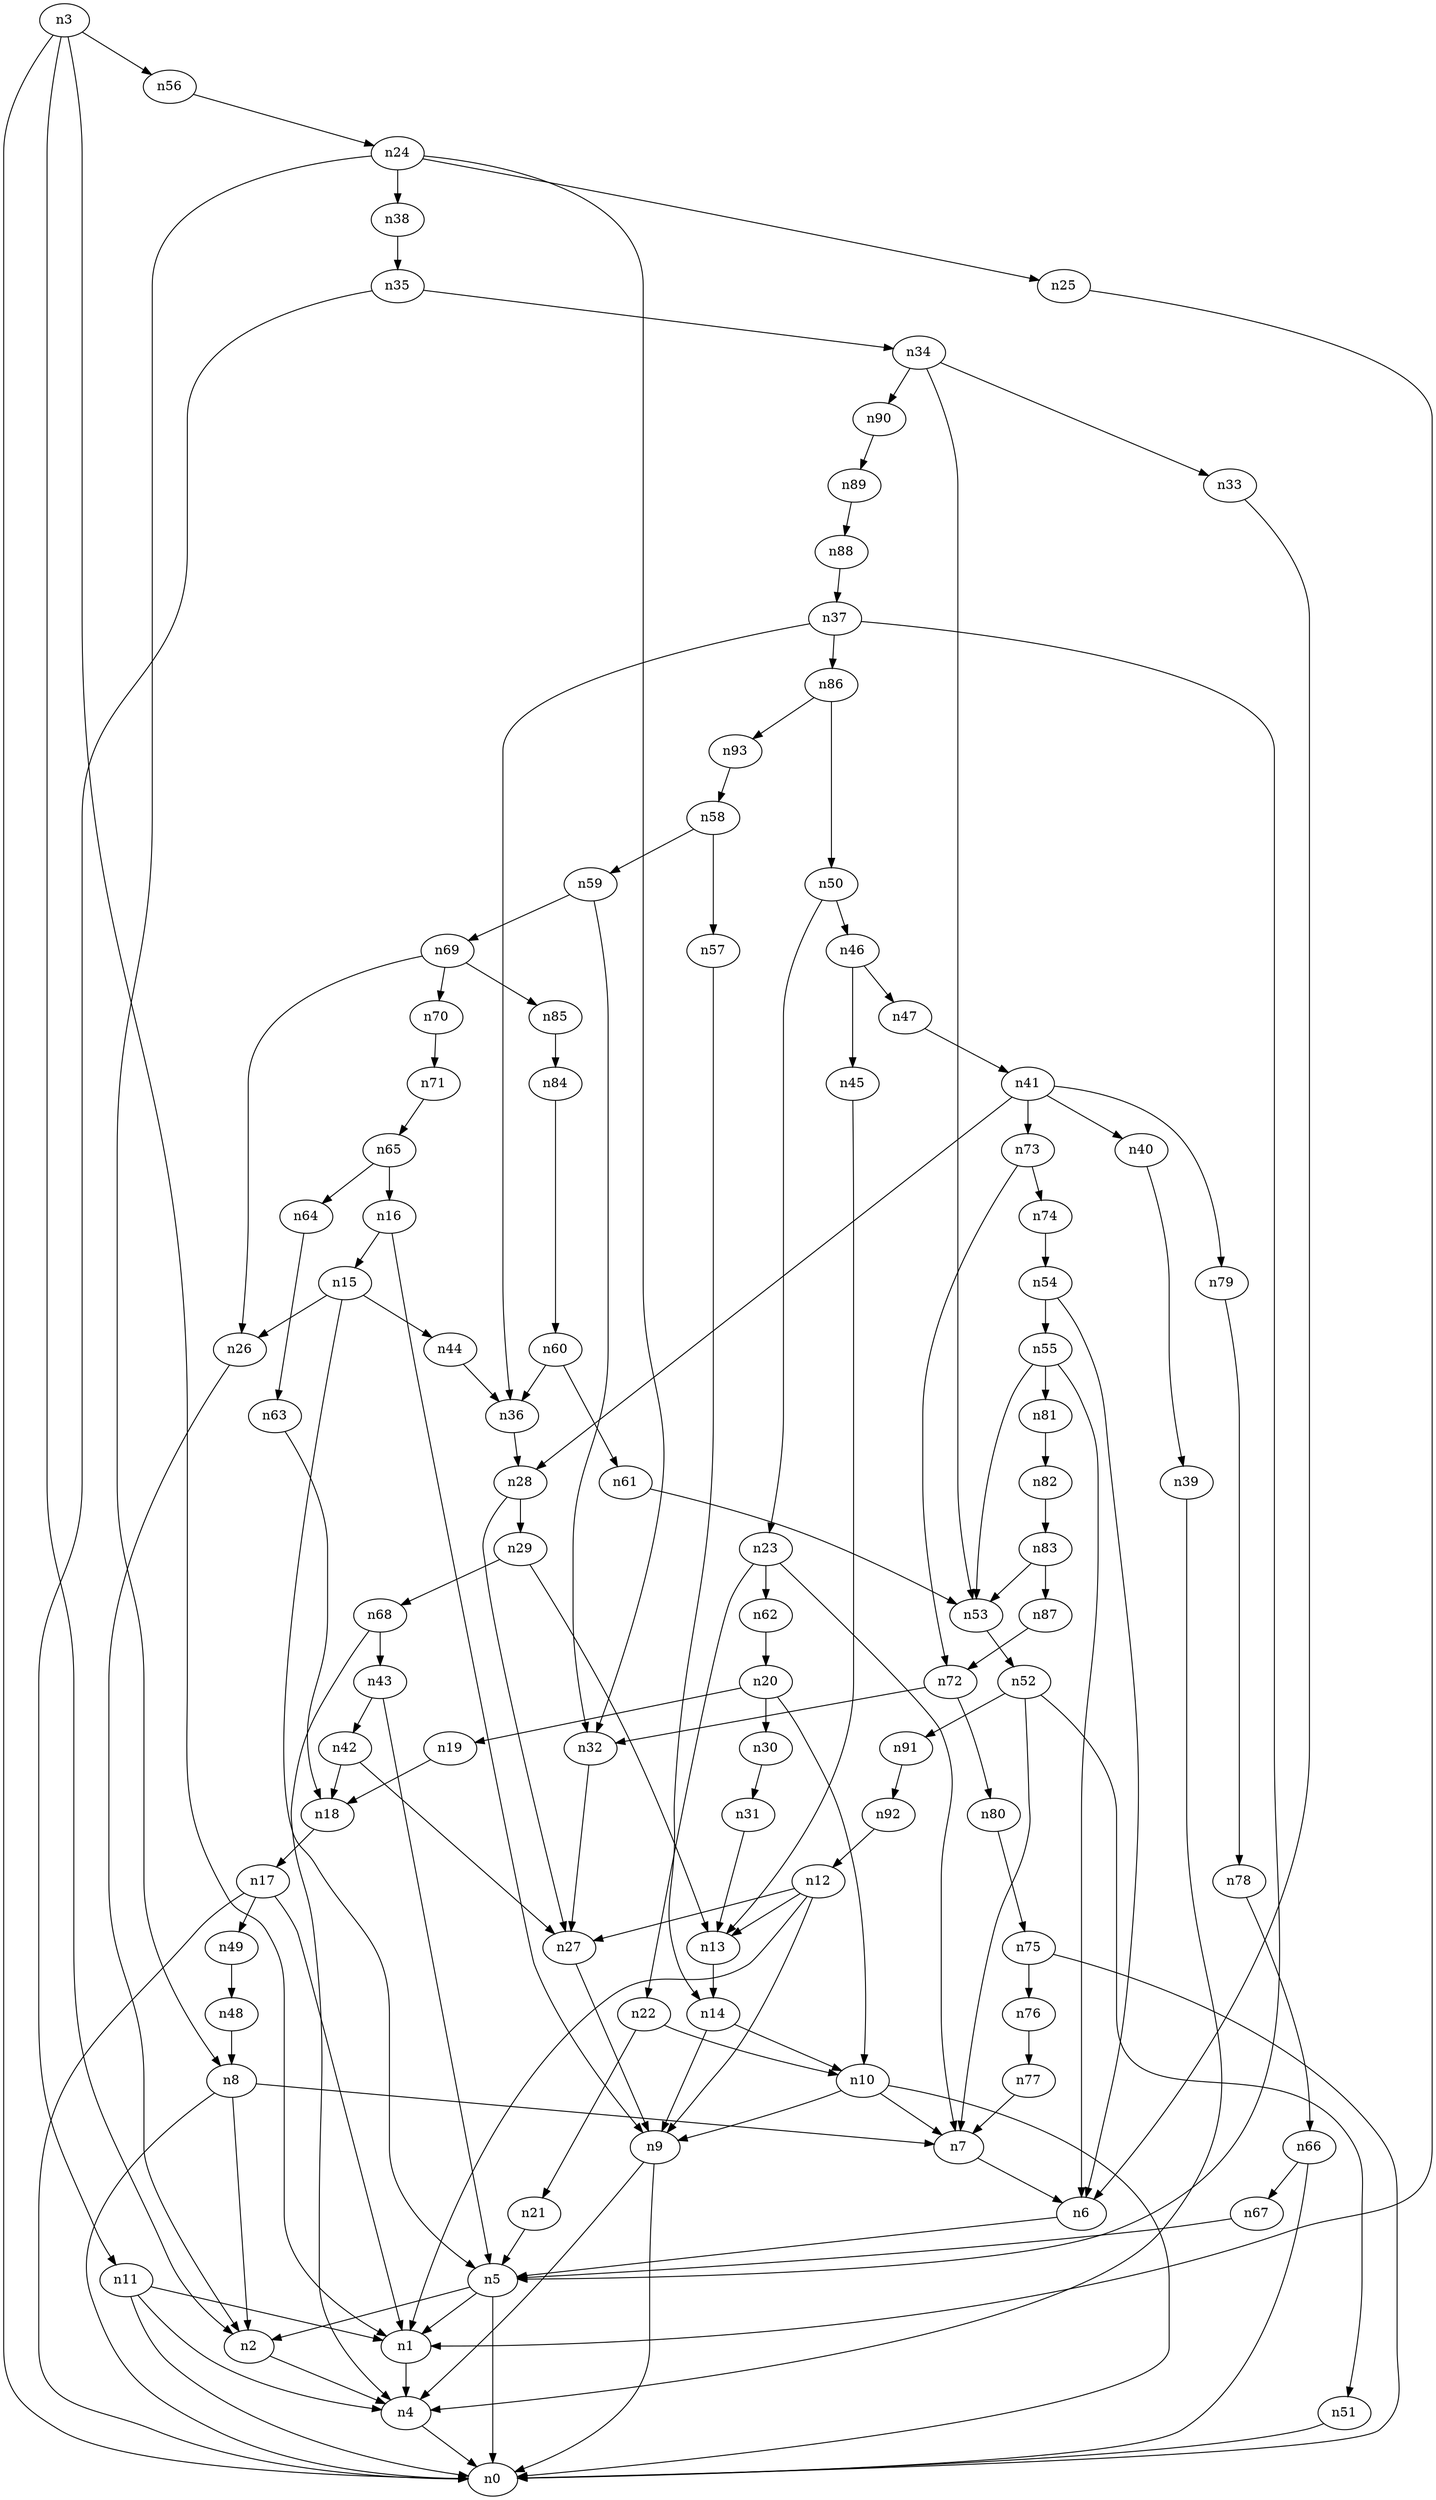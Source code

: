 digraph G {
	n1 -> n4	 [_graphml_id=e4];
	n2 -> n4	 [_graphml_id=e7];
	n3 -> n0	 [_graphml_id=e0];
	n3 -> n1	 [_graphml_id=e3];
	n3 -> n2	 [_graphml_id=e6];
	n3 -> n56	 [_graphml_id=e90];
	n4 -> n0	 [_graphml_id=e1];
	n5 -> n0	 [_graphml_id=e2];
	n5 -> n1	 [_graphml_id=e5];
	n5 -> n2	 [_graphml_id=e8];
	n6 -> n5	 [_graphml_id=e9];
	n7 -> n6	 [_graphml_id=e10];
	n8 -> n0	 [_graphml_id=e12];
	n8 -> n2	 [_graphml_id=e102];
	n8 -> n7	 [_graphml_id=e11];
	n9 -> n0	 [_graphml_id=e52];
	n9 -> n4	 [_graphml_id=e13];
	n10 -> n0	 [_graphml_id=e15];
	n10 -> n7	 [_graphml_id=e18];
	n10 -> n9	 [_graphml_id=e14];
	n11 -> n0	 [_graphml_id=e16];
	n11 -> n1	 [_graphml_id=e132];
	n11 -> n4	 [_graphml_id=e17];
	n12 -> n1	 [_graphml_id=e19];
	n12 -> n9	 [_graphml_id=e28];
	n12 -> n13	 [_graphml_id=e20];
	n12 -> n27	 [_graphml_id=e82];
	n13 -> n14	 [_graphml_id=e21];
	n14 -> n9	 [_graphml_id=e62];
	n14 -> n10	 [_graphml_id=e22];
	n15 -> n5	 [_graphml_id=e23];
	n15 -> n26	 [_graphml_id=e40];
	n15 -> n44	 [_graphml_id=e70];
	n16 -> n9	 [_graphml_id=e25];
	n16 -> n15	 [_graphml_id=e24];
	n17 -> n0	 [_graphml_id=e26];
	n17 -> n1	 [_graphml_id=e27];
	n17 -> n49	 [_graphml_id=e79];
	n18 -> n17	 [_graphml_id=e29];
	n19 -> n18	 [_graphml_id=e30];
	n20 -> n10	 [_graphml_id=e32];
	n20 -> n19	 [_graphml_id=e31];
	n20 -> n30	 [_graphml_id=e47];
	n21 -> n5	 [_graphml_id=e33];
	n22 -> n10	 [_graphml_id=e42];
	n22 -> n21	 [_graphml_id=e34];
	n23 -> n7	 [_graphml_id=e36];
	n23 -> n22	 [_graphml_id=e35];
	n23 -> n62	 [_graphml_id=e100];
	n24 -> n8	 [_graphml_id=e37];
	n24 -> n25	 [_graphml_id=e38];
	n24 -> n32	 [_graphml_id=e51];
	n24 -> n38	 [_graphml_id=e61];
	n25 -> n1	 [_graphml_id=e39];
	n26 -> n2	 [_graphml_id=e41];
	n27 -> n9	 [_graphml_id=e43];
	n28 -> n27	 [_graphml_id=e44];
	n28 -> n29	 [_graphml_id=e45];
	n29 -> n13	 [_graphml_id=e46];
	n29 -> n68	 [_graphml_id=e112];
	n30 -> n31	 [_graphml_id=e48];
	n31 -> n13	 [_graphml_id=e49];
	n32 -> n27	 [_graphml_id=e50];
	n33 -> n6	 [_graphml_id=e53];
	n34 -> n33	 [_graphml_id=e54];
	n34 -> n53	 [_graphml_id=e86];
	n34 -> n90	 [_graphml_id=e148];
	n35 -> n11	 [_graphml_id=e56];
	n35 -> n34	 [_graphml_id=e55];
	n36 -> n28	 [_graphml_id=e57];
	n37 -> n5	 [_graphml_id=e59];
	n37 -> n36	 [_graphml_id=e58];
	n37 -> n86	 [_graphml_id=e140];
	n38 -> n35	 [_graphml_id=e60];
	n39 -> n4	 [_graphml_id=e63];
	n40 -> n39	 [_graphml_id=e64];
	n41 -> n28	 [_graphml_id=e66];
	n41 -> n40	 [_graphml_id=e65];
	n41 -> n73	 [_graphml_id=e119];
	n41 -> n79	 [_graphml_id=e129];
	n42 -> n18	 [_graphml_id=e67];
	n42 -> n27	 [_graphml_id=e72];
	n43 -> n5	 [_graphml_id=e69];
	n43 -> n42	 [_graphml_id=e68];
	n44 -> n36	 [_graphml_id=e71];
	n45 -> n13	 [_graphml_id=e73];
	n46 -> n45	 [_graphml_id=e74];
	n46 -> n47	 [_graphml_id=e75];
	n47 -> n41	 [_graphml_id=e76];
	n48 -> n8	 [_graphml_id=e77];
	n49 -> n48	 [_graphml_id=e78];
	n50 -> n23	 [_graphml_id=e80];
	n50 -> n46	 [_graphml_id=e81];
	n51 -> n0	 [_graphml_id=e83];
	n52 -> n7	 [_graphml_id=e92];
	n52 -> n51	 [_graphml_id=e84];
	n52 -> n91	 [_graphml_id=e149];
	n53 -> n52	 [_graphml_id=e85];
	n54 -> n6	 [_graphml_id=e87];
	n54 -> n55	 [_graphml_id=e88];
	n55 -> n6	 [_graphml_id=e144];
	n55 -> n53	 [_graphml_id=e89];
	n55 -> n81	 [_graphml_id=e133];
	n56 -> n24	 [_graphml_id=e91];
	n57 -> n14	 [_graphml_id=e93];
	n58 -> n57	 [_graphml_id=e94];
	n58 -> n59	 [_graphml_id=e95];
	n59 -> n32	 [_graphml_id=e96];
	n59 -> n69	 [_graphml_id=e122];
	n60 -> n36	 [_graphml_id=e97];
	n60 -> n61	 [_graphml_id=e98];
	n61 -> n53	 [_graphml_id=e99];
	n62 -> n20	 [_graphml_id=e101];
	n63 -> n18	 [_graphml_id=e103];
	n64 -> n63	 [_graphml_id=e104];
	n65 -> n16	 [_graphml_id=e106];
	n65 -> n64	 [_graphml_id=e105];
	n66 -> n0	 [_graphml_id=e107];
	n66 -> n67	 [_graphml_id=e108];
	n67 -> n5	 [_graphml_id=e109];
	n68 -> n4	 [_graphml_id=e111];
	n68 -> n43	 [_graphml_id=e110];
	n69 -> n26	 [_graphml_id=e113];
	n69 -> n70	 [_graphml_id=e114];
	n69 -> n85	 [_graphml_id=e139];
	n70 -> n71	 [_graphml_id=e115];
	n71 -> n65	 [_graphml_id=e116];
	n72 -> n32	 [_graphml_id=e117];
	n72 -> n80	 [_graphml_id=e131];
	n73 -> n72	 [_graphml_id=e118];
	n73 -> n74	 [_graphml_id=e120];
	n74 -> n54	 [_graphml_id=e121];
	n75 -> n0	 [_graphml_id=e123];
	n75 -> n76	 [_graphml_id=e124];
	n76 -> n77	 [_graphml_id=e125];
	n77 -> n7	 [_graphml_id=e126];
	n78 -> n66	 [_graphml_id=e127];
	n79 -> n78	 [_graphml_id=e128];
	n80 -> n75	 [_graphml_id=e130];
	n81 -> n82	 [_graphml_id=e134];
	n82 -> n83	 [_graphml_id=e135];
	n83 -> n53	 [_graphml_id=e136];
	n83 -> n87	 [_graphml_id=e143];
	n84 -> n60	 [_graphml_id=e137];
	n85 -> n84	 [_graphml_id=e138];
	n86 -> n50	 [_graphml_id=e141];
	n86 -> n93	 [_graphml_id=e153];
	n87 -> n72	 [_graphml_id=e142];
	n88 -> n37	 [_graphml_id=e145];
	n89 -> n88	 [_graphml_id=e146];
	n90 -> n89	 [_graphml_id=e147];
	n91 -> n92	 [_graphml_id=e150];
	n92 -> n12	 [_graphml_id=e151];
	n93 -> n58	 [_graphml_id=e152];
}
